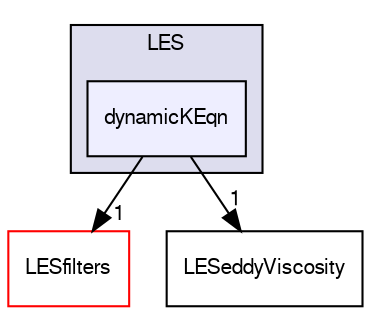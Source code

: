 digraph "src/TurbulenceModels/turbulenceModels/LES/dynamicKEqn" {
  bgcolor=transparent;
  compound=true
  node [ fontsize="10", fontname="FreeSans"];
  edge [ labelfontsize="10", labelfontname="FreeSans"];
  subgraph clusterdir_9fc1e48ca755258281286cef4f8e0bec {
    graph [ bgcolor="#ddddee", pencolor="black", label="LES" fontname="FreeSans", fontsize="10", URL="dir_9fc1e48ca755258281286cef4f8e0bec.html"]
  dir_70355f03f79cd8febfec954acbe19c28 [shape=box, label="dynamicKEqn", style="filled", fillcolor="#eeeeff", pencolor="black", URL="dir_70355f03f79cd8febfec954acbe19c28.html"];
  }
  dir_7aaaefd48edc7f3cafe8020e0008f3e8 [shape=box label="LESfilters" color="red" URL="dir_7aaaefd48edc7f3cafe8020e0008f3e8.html"];
  dir_59a443f63c1732c08799bcf8a4fd11ae [shape=box label="LESeddyViscosity" URL="dir_59a443f63c1732c08799bcf8a4fd11ae.html"];
  dir_70355f03f79cd8febfec954acbe19c28->dir_7aaaefd48edc7f3cafe8020e0008f3e8 [headlabel="1", labeldistance=1.5 headhref="dir_002873_002885.html"];
  dir_70355f03f79cd8febfec954acbe19c28->dir_59a443f63c1732c08799bcf8a4fd11ae [headlabel="1", labeldistance=1.5 headhref="dir_002873_002884.html"];
}
